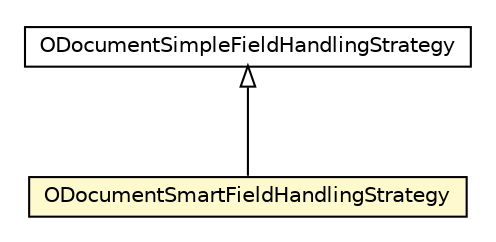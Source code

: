 #!/usr/local/bin/dot
#
# Class diagram 
# Generated by UMLGraph version R5_6-24-gf6e263 (http://www.umlgraph.org/)
#

digraph G {
	edge [fontname="Helvetica",fontsize=10,labelfontname="Helvetica",labelfontsize=10];
	node [fontname="Helvetica",fontsize=10,shape=plaintext];
	nodesep=0.25;
	ranksep=0.5;
	// com.orientechnologies.orient.object.enhancement.field.ODocumentSimpleFieldHandlingStrategy
	c3140357 [label=<<table title="com.orientechnologies.orient.object.enhancement.field.ODocumentSimpleFieldHandlingStrategy" border="0" cellborder="1" cellspacing="0" cellpadding="2" port="p" href="./ODocumentSimpleFieldHandlingStrategy.html">
		<tr><td><table border="0" cellspacing="0" cellpadding="1">
<tr><td align="center" balign="center"> ODocumentSimpleFieldHandlingStrategy </td></tr>
		</table></td></tr>
		</table>>, URL="./ODocumentSimpleFieldHandlingStrategy.html", fontname="Helvetica", fontcolor="black", fontsize=10.0];
	// com.orientechnologies.orient.object.enhancement.field.ODocumentSmartFieldHandlingStrategy
	c3140361 [label=<<table title="com.orientechnologies.orient.object.enhancement.field.ODocumentSmartFieldHandlingStrategy" border="0" cellborder="1" cellspacing="0" cellpadding="2" port="p" bgcolor="lemonChiffon" href="./ODocumentSmartFieldHandlingStrategy.html">
		<tr><td><table border="0" cellspacing="0" cellpadding="1">
<tr><td align="center" balign="center"> ODocumentSmartFieldHandlingStrategy </td></tr>
		</table></td></tr>
		</table>>, URL="./ODocumentSmartFieldHandlingStrategy.html", fontname="Helvetica", fontcolor="black", fontsize=10.0];
	//com.orientechnologies.orient.object.enhancement.field.ODocumentSmartFieldHandlingStrategy extends com.orientechnologies.orient.object.enhancement.field.ODocumentSimpleFieldHandlingStrategy
	c3140357:p -> c3140361:p [dir=back,arrowtail=empty];
}

